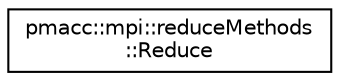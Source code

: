 digraph "Graphical Class Hierarchy"
{
 // LATEX_PDF_SIZE
  edge [fontname="Helvetica",fontsize="10",labelfontname="Helvetica",labelfontsize="10"];
  node [fontname="Helvetica",fontsize="10",shape=record];
  rankdir="LR";
  Node0 [label="pmacc::mpi::reduceMethods\l::Reduce",height=0.2,width=0.4,color="black", fillcolor="white", style="filled",URL="$structpmacc_1_1mpi_1_1reduce_methods_1_1_reduce.html",tooltip=" "];
}
